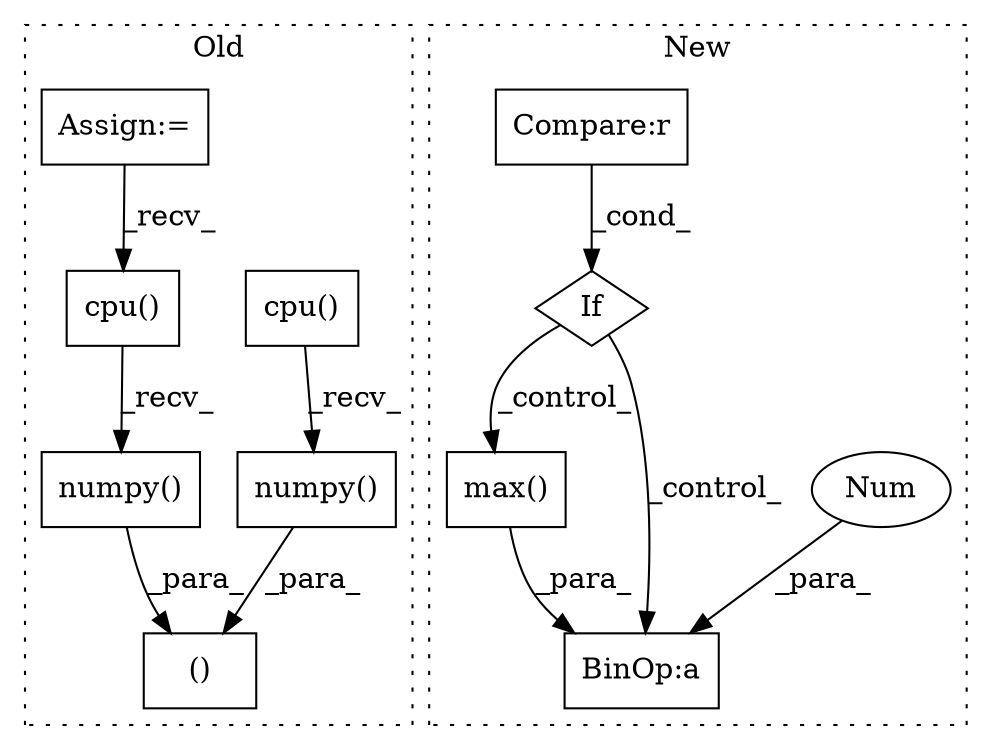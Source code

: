 digraph G {
subgraph cluster0 {
1 [label="cpu()" a="75" s="2810" l="10" shape="box"];
3 [label="numpy()" a="75" s="2810" l="18" shape="box"];
6 [label="()" a="54" s="3385" l="7" shape="box"];
7 [label="cpu()" a="75" s="2766" l="17" shape="box"];
8 [label="numpy()" a="75" s="2766" l="25" shape="box"];
11 [label="Assign:=" a="68" s="2459" l="3" shape="box"];
label = "Old";
style="dotted";
}
subgraph cluster1 {
2 [label="max()" a="75" s="1710,1739" l="10,1" shape="box"];
4 [label="BinOp:a" a="82" s="1707" l="36" shape="box"];
5 [label="Num" a="76" s="1743" l="4" shape="ellipse"];
9 [label="If" a="96" s="958" l="3" shape="diamond"];
10 [label="Compare:r" a="40" s="961" l="23" shape="box"];
label = "New";
style="dotted";
}
1 -> 3 [label="_recv_"];
2 -> 4 [label="_para_"];
3 -> 6 [label="_para_"];
5 -> 4 [label="_para_"];
7 -> 8 [label="_recv_"];
8 -> 6 [label="_para_"];
9 -> 2 [label="_control_"];
9 -> 4 [label="_control_"];
10 -> 9 [label="_cond_"];
11 -> 1 [label="_recv_"];
}